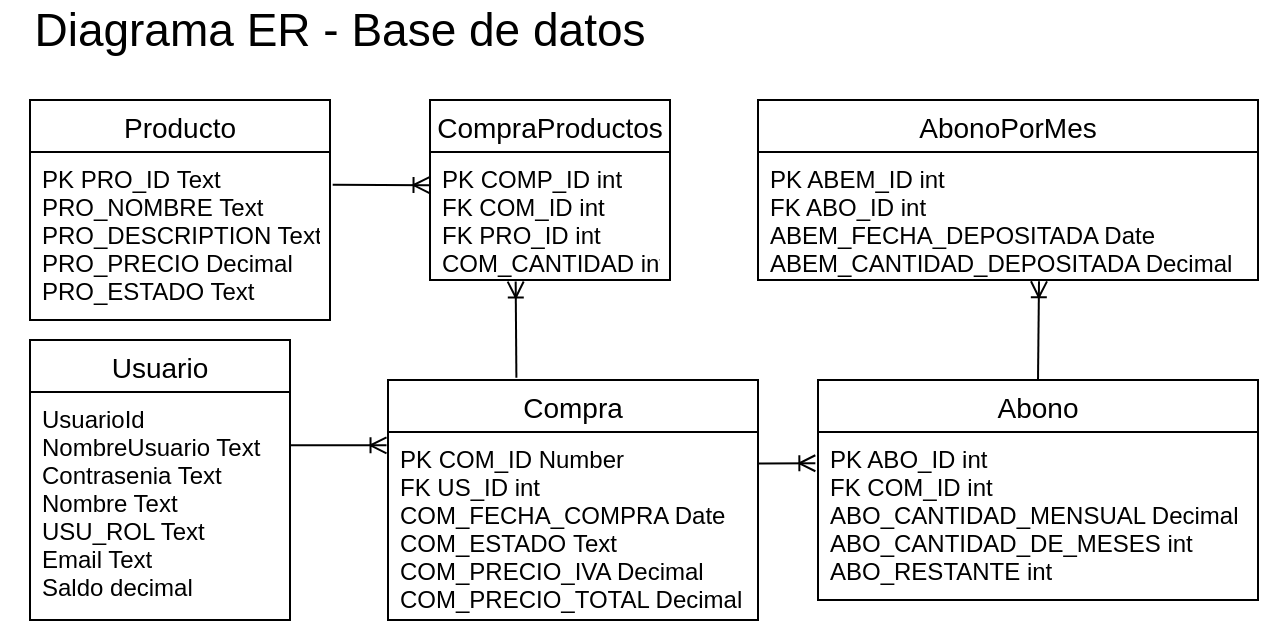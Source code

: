 <mxfile version="13.0.3" type="device"><diagram id="oWOo8_v3Nf8ysVKTX0hO" name="Page-1"><mxGraphModel dx="710" dy="368" grid="1" gridSize="10" guides="1" tooltips="1" connect="1" arrows="1" fold="1" page="1" pageScale="1" pageWidth="827" pageHeight="1169" math="0" shadow="0"><root><mxCell id="0"/><mxCell id="1" parent="0"/><mxCell id="eDzJ_zO75arpVizy501c-1" value="&lt;font style=&quot;font-size: 23px&quot;&gt;Diagrama ER - Base de datos&lt;/font&gt;" style="text;html=1;strokeColor=none;fillColor=none;align=center;verticalAlign=middle;whiteSpace=wrap;rounded=0;" parent="1" vertex="1"><mxGeometry x="5" y="10" width="340" height="30" as="geometry"/></mxCell><mxCell id="2IElLTqBMt0Ec2xZLHd3-1" style="edgeStyle=none;orthogonalLoop=1;jettySize=auto;html=1;exitX=1;exitY=0.234;exitDx=0;exitDy=0;entryX=-0.004;entryY=0.071;entryDx=0;entryDy=0;entryPerimeter=0;endArrow=ERoneToMany;fontSize=12;exitPerimeter=0;" edge="1" parent="1" source="eDzJ_zO75arpVizy501c-3" target="eDzJ_zO75arpVizy501c-17"><mxGeometry relative="1" as="geometry"/></mxCell><mxCell id="2IElLTqBMt0Ec2xZLHd3-2" style="edgeStyle=none;orthogonalLoop=1;jettySize=auto;html=1;exitX=0.347;exitY=-0.009;exitDx=0;exitDy=0;entryX=0.357;entryY=1.012;entryDx=0;entryDy=0;entryPerimeter=0;endArrow=ERoneToMany;fontSize=12;exitPerimeter=0;" edge="1" parent="1" source="eDzJ_zO75arpVizy501c-16" target="Zxnyu8XUTUsRetEMW53Z-4"><mxGeometry relative="1" as="geometry"/></mxCell><mxCell id="2IElLTqBMt0Ec2xZLHd3-3" style="edgeStyle=none;orthogonalLoop=1;jettySize=auto;html=1;exitX=1.009;exitY=0.195;exitDx=0;exitDy=0;entryX=-0.002;entryY=0.259;entryDx=0;entryDy=0;entryPerimeter=0;endArrow=ERoneToMany;fontSize=12;exitPerimeter=0;" edge="1" parent="1" source="eDzJ_zO75arpVizy501c-9" target="Zxnyu8XUTUsRetEMW53Z-4"><mxGeometry relative="1" as="geometry"/></mxCell><mxCell id="2IElLTqBMt0Ec2xZLHd3-5" style="edgeStyle=none;orthogonalLoop=1;jettySize=auto;html=1;exitX=0.999;exitY=0.167;exitDx=0;exitDy=0;entryX=-0.006;entryY=0.186;entryDx=0;entryDy=0;endArrow=ERoneToMany;fontSize=12;exitPerimeter=0;entryPerimeter=0;" edge="1" parent="1" source="eDzJ_zO75arpVizy501c-17" target="eDzJ_zO75arpVizy501c-21"><mxGeometry relative="1" as="geometry"/></mxCell><mxCell id="eDzJ_zO75arpVizy501c-8" value="Producto" style="swimlane;fontStyle=0;childLayout=stackLayout;horizontal=1;startSize=26;horizontalStack=0;resizeParent=1;resizeParentMax=0;resizeLast=0;collapsible=1;marginBottom=0;align=center;fontSize=14;" parent="1" vertex="1"><mxGeometry x="20" y="60" width="150" height="110" as="geometry"/></mxCell><mxCell id="eDzJ_zO75arpVizy501c-9" value="PK PRO_ID Text&#10;PRO_NOMBRE Text&#10;PRO_DESCRIPTION Text&#10;PRO_PRECIO Decimal&#10;PRO_ESTADO Text&#10;" style="text;strokeColor=none;fillColor=none;spacingLeft=4;spacingRight=4;overflow=hidden;rotatable=0;points=[[0,0.5],[1,0.5]];portConstraint=eastwest;fontSize=12;" parent="eDzJ_zO75arpVizy501c-8" vertex="1"><mxGeometry y="26" width="150" height="84" as="geometry"/></mxCell><mxCell id="Zxnyu8XUTUsRetEMW53Z-3" value="CompraProductos" style="swimlane;fontStyle=0;childLayout=stackLayout;horizontal=1;startSize=26;horizontalStack=0;resizeParent=1;resizeParentMax=0;resizeLast=0;collapsible=1;marginBottom=0;align=center;fontSize=14;" parent="1" vertex="1"><mxGeometry x="220" y="60" width="120" height="90" as="geometry"/></mxCell><mxCell id="Zxnyu8XUTUsRetEMW53Z-4" value="PK COMP_ID int&#10;FK COM_ID int&#10;FK PRO_ID int&#10;COM_CANTIDAD int" style="text;strokeColor=none;fillColor=none;spacingLeft=4;spacingRight=4;overflow=hidden;rotatable=0;points=[[0,0.5],[1,0.5]];portConstraint=eastwest;fontSize=12;" parent="Zxnyu8XUTUsRetEMW53Z-3" vertex="1"><mxGeometry y="26" width="120" height="64" as="geometry"/></mxCell><mxCell id="eDzJ_zO75arpVizy501c-2" value="Usuario" style="swimlane;fontStyle=0;childLayout=stackLayout;horizontal=1;startSize=26;horizontalStack=0;resizeParent=1;resizeParentMax=0;resizeLast=0;collapsible=1;marginBottom=0;align=center;fontSize=14;" parent="1" vertex="1"><mxGeometry x="20" y="180" width="130" height="140" as="geometry"/></mxCell><mxCell id="eDzJ_zO75arpVizy501c-3" value="UsuarioId&#10;NombreUsuario Text&#10;Contrasenia Text&#10;Nombre Text&#10;USU_ROL Text&#10;Email Text&#10;Saldo decimal" style="text;strokeColor=none;fillColor=none;spacingLeft=4;spacingRight=4;overflow=hidden;rotatable=0;points=[[0,0.5],[1,0.5]];portConstraint=eastwest;fontSize=12;" parent="eDzJ_zO75arpVizy501c-2" vertex="1"><mxGeometry y="26" width="130" height="114" as="geometry"/></mxCell><mxCell id="eDzJ_zO75arpVizy501c-24" value="AbonoPorMes" style="swimlane;fontStyle=0;childLayout=stackLayout;horizontal=1;startSize=26;horizontalStack=0;resizeParent=1;resizeParentMax=0;resizeLast=0;collapsible=1;marginBottom=0;align=center;fontSize=14;" parent="1" vertex="1"><mxGeometry x="384" y="60" width="250" height="90" as="geometry"/></mxCell><mxCell id="eDzJ_zO75arpVizy501c-25" value="PK ABEM_ID int&#10;FK ABO_ID int&#10;ABEM_FECHA_DEPOSITADA Date&#10;ABEM_CANTIDAD_DEPOSITADA Decimal" style="text;strokeColor=none;fillColor=none;spacingLeft=4;spacingRight=4;overflow=hidden;rotatable=0;points=[[0,0.5],[1,0.5]];portConstraint=eastwest;fontSize=12;" parent="eDzJ_zO75arpVizy501c-24" vertex="1"><mxGeometry y="26" width="250" height="64" as="geometry"/></mxCell><mxCell id="eDzJ_zO75arpVizy501c-16" value="Compra" style="swimlane;fontStyle=0;childLayout=stackLayout;horizontal=1;startSize=26;horizontalStack=0;resizeParent=1;resizeParentMax=0;resizeLast=0;collapsible=1;marginBottom=0;align=center;fontSize=14;" parent="1" vertex="1"><mxGeometry x="199" y="200" width="185" height="120" as="geometry"/></mxCell><mxCell id="eDzJ_zO75arpVizy501c-17" value="PK COM_ID Number&#10;FK US_ID int&#10;COM_FECHA_COMPRA Date&#10;COM_ESTADO Text&#10;COM_PRECIO_IVA Decimal&#10;COM_PRECIO_TOTAL Decimal" style="text;strokeColor=none;fillColor=none;spacingLeft=4;spacingRight=4;overflow=hidden;rotatable=0;points=[[0,0.5],[1,0.5]];portConstraint=eastwest;fontSize=12;" parent="eDzJ_zO75arpVizy501c-16" vertex="1"><mxGeometry y="26" width="185" height="94" as="geometry"/></mxCell><mxCell id="2IElLTqBMt0Ec2xZLHd3-7" style="edgeStyle=none;orthogonalLoop=1;jettySize=auto;html=1;exitX=0.5;exitY=0;exitDx=0;exitDy=0;entryX=0.562;entryY=1.01;entryDx=0;entryDy=0;entryPerimeter=0;endArrow=ERoneToMany;fontSize=12;" edge="1" parent="1" source="eDzJ_zO75arpVizy501c-20" target="eDzJ_zO75arpVizy501c-25"><mxGeometry relative="1" as="geometry"/></mxCell><mxCell id="eDzJ_zO75arpVizy501c-20" value="Abono" style="swimlane;fontStyle=0;childLayout=stackLayout;horizontal=1;startSize=26;horizontalStack=0;resizeParent=1;resizeParentMax=0;resizeLast=0;collapsible=1;marginBottom=0;align=center;fontSize=14;" parent="1" vertex="1"><mxGeometry x="414" y="200" width="220" height="110" as="geometry"/></mxCell><mxCell id="eDzJ_zO75arpVizy501c-21" value="PK ABO_ID int&#10;FK COM_ID int&#10;ABO_CANTIDAD_MENSUAL Decimal&#10;ABO_CANTIDAD_DE_MESES int&#10;ABO_RESTANTE int" style="text;strokeColor=none;fillColor=none;spacingLeft=4;spacingRight=4;overflow=hidden;rotatable=0;points=[[0,0.5],[1,0.5]];portConstraint=eastwest;fontSize=12;" parent="eDzJ_zO75arpVizy501c-20" vertex="1"><mxGeometry y="26" width="220" height="84" as="geometry"/></mxCell></root></mxGraphModel></diagram></mxfile>
